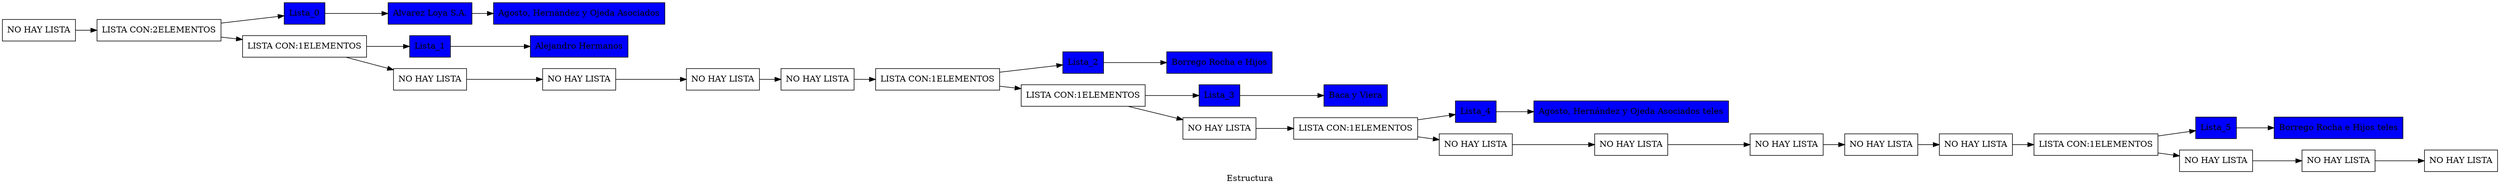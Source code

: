 digraph G {
rankdir = LR; 
	node [shape=record, color=black]; 
label = "Estructura";
color=black;
		n_0[label = "NO HAY LISTA"];
		n_1[label = "LISTA CON:2ELEMENTOS"];
subgraph Lista_0{
rankdir = UD; 
	node [shape=record, fillcolor ="blue", style ="filled", color=black]; 
"Alvarez Loya S.A."->"Agosto, Hernández y Ojeda Asociados";
n_1->Lista_0;
Lista_0->"Alvarez Loya S.A.";
}
		n_2[label = "LISTA CON:1ELEMENTOS"];
subgraph Lista_1{
rankdir = UD; 
	node [shape=record, fillcolor ="blue", style ="filled", color=black]; 
n_2->Lista_1;
Lista_1->"Alejandro Hermanos";
}
		n_3[label = "NO HAY LISTA"];
		n_4[label = "NO HAY LISTA"];
		n_5[label = "NO HAY LISTA"];
		n_6[label = "NO HAY LISTA"];
		n_7[label = "LISTA CON:1ELEMENTOS"];
subgraph Lista_2{
rankdir = UD; 
	node [shape=record, fillcolor ="blue", style ="filled", color=black]; 
n_7->Lista_2;
Lista_2->"Borrego Rocha e Hijos";
}
		n_8[label = "LISTA CON:1ELEMENTOS"];
subgraph Lista_3{
rankdir = UD; 
	node [shape=record, fillcolor ="blue", style ="filled", color=black]; 
n_8->Lista_3;
Lista_3->"Baca y Viera";
}
		n_9[label = "NO HAY LISTA"];
		n_10[label = "LISTA CON:1ELEMENTOS"];
subgraph Lista_4{
rankdir = UD; 
	node [shape=record, fillcolor ="blue", style ="filled", color=black]; 
n_10->Lista_4;
Lista_4->"Agosto, Hernández y Ojeda Asociados teles";
}
		n_11[label = "NO HAY LISTA"];
		n_12[label = "NO HAY LISTA"];
		n_13[label = "NO HAY LISTA"];
		n_14[label = "NO HAY LISTA"];
		n_15[label = "NO HAY LISTA"];
		n_16[label = "LISTA CON:1ELEMENTOS"];
subgraph Lista_5{
rankdir = UD; 
	node [shape=record, fillcolor ="blue", style ="filled", color=black]; 
n_16->Lista_5;
Lista_5->"Borrego Rocha e Hijos teles";
}
		n_17[label = "NO HAY LISTA"];
		n_18[label = "NO HAY LISTA"];
		n_19[label = "NO HAY LISTA"];
n_0->n_1;
n_1->n_2;
n_2->n_3;
n_3->n_4;
n_4->n_5;
n_5->n_6;
n_6->n_7;
n_7->n_8;
n_8->n_9;
n_9->n_10;
n_10->n_11;
n_11->n_12;
n_12->n_13;
n_13->n_14;
n_14->n_15;
n_15->n_16;
n_16->n_17;
n_17->n_18;
n_18->n_19;
}
